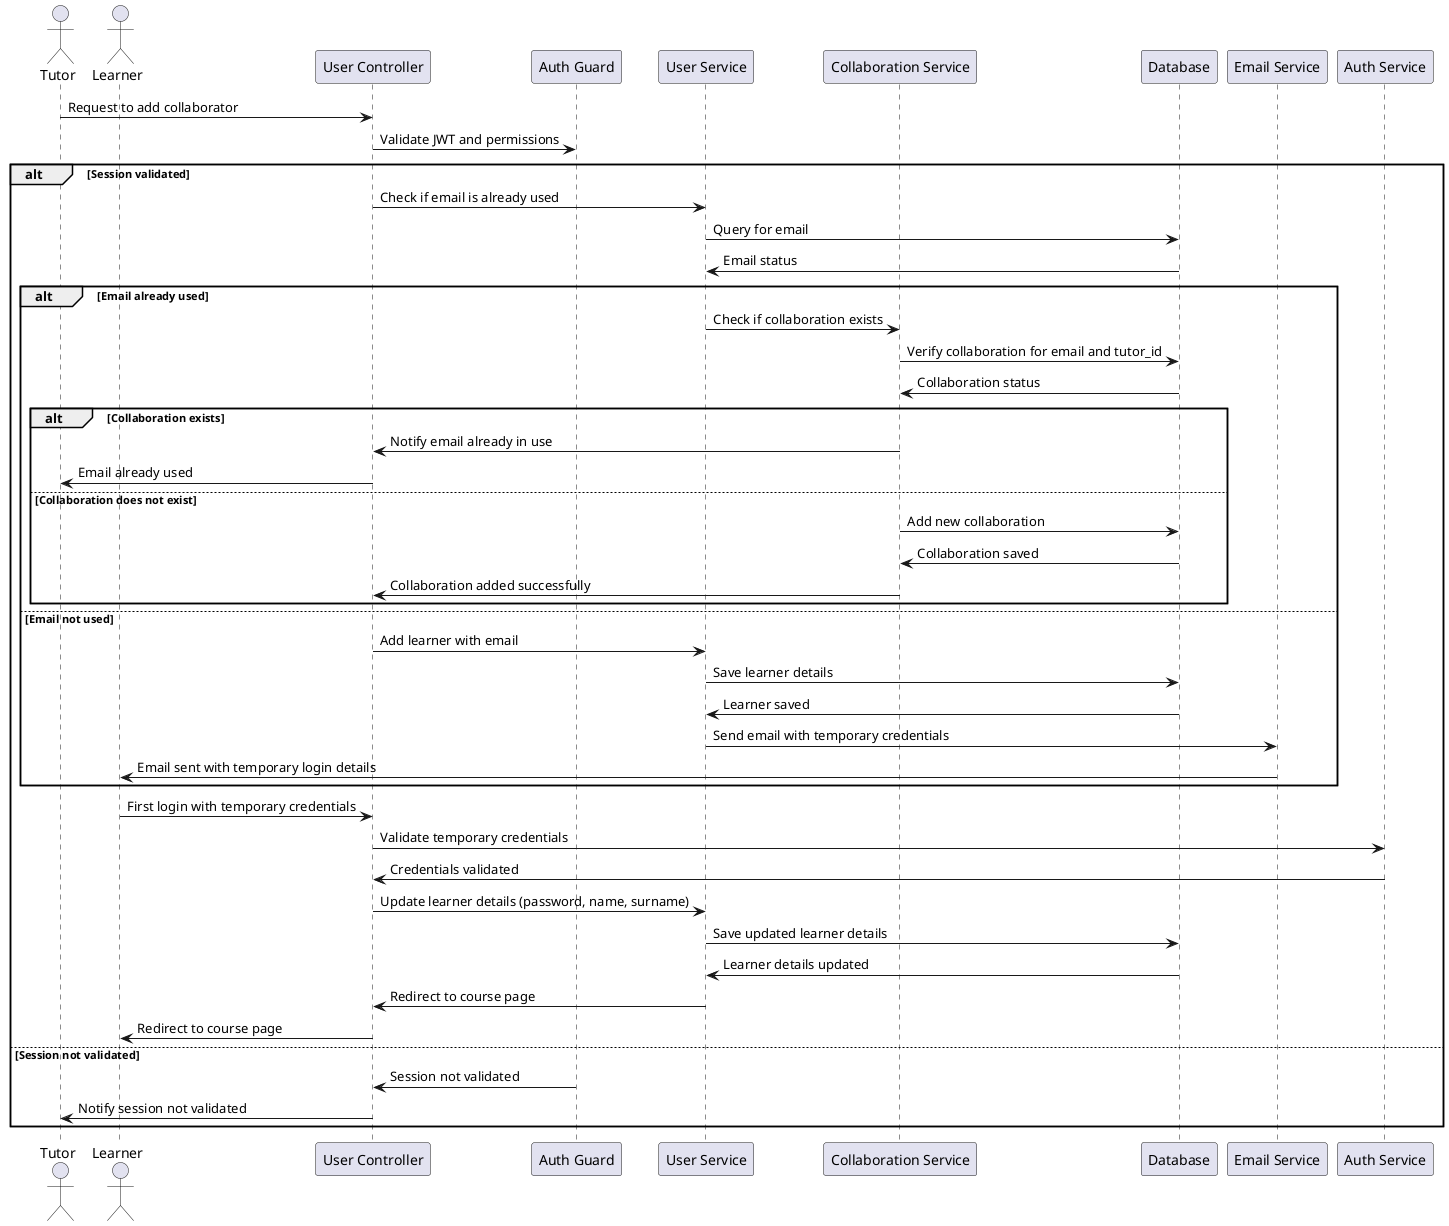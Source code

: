 @startuml "Sequence onboarding"
actor Tutor
actor Learner
participant "User Controller" as UserController
participant "Auth Guard" as AuthGuard
participant "User Service" as UserService
participant "Collaboration Service" as CollaborationService
participant "Database" as Database
participant "Email Service" as EmailService
participant "Auth Service" as AuthService

Tutor -> UserController: Request to add collaborator
UserController -> AuthGuard: Validate JWT and permissions
alt Session validated
    UserController -> UserService: Check if email is already used
    UserService -> Database: Query for email
    Database -> UserService: Email status
    alt Email already used
        UserService -> CollaborationService: Check if collaboration exists
        CollaborationService -> Database: Verify collaboration for email and tutor_id
        Database -> CollaborationService: Collaboration status
        alt Collaboration exists
            CollaborationService -> UserController: Notify email already in use
            UserController -> Tutor: Email already used
        else Collaboration does not exist
            CollaborationService -> Database: Add new collaboration
            Database -> CollaborationService: Collaboration saved
            CollaborationService -> UserController: Collaboration added successfully
        end
    else Email not used
        UserController -> UserService: Add learner with email
        UserService -> Database: Save learner details
        Database -> UserService: Learner saved
        UserService -> EmailService: Send email with temporary credentials
        EmailService -> Learner: Email sent with temporary login details
    end

    Learner -> UserController: First login with temporary credentials
    UserController -> AuthService: Validate temporary credentials
    AuthService -> UserController: Credentials validated
    UserController -> UserService: Update learner details (password, name, surname)
    UserService -> Database: Save updated learner details
    Database -> UserService: Learner details updated
    UserService -> UserController: Redirect to course page
    UserController -> Learner: Redirect to course page
else Session not validated
    AuthGuard -> UserController: Session not validated
    UserController -> Tutor: Notify session not validated
end

@enduml